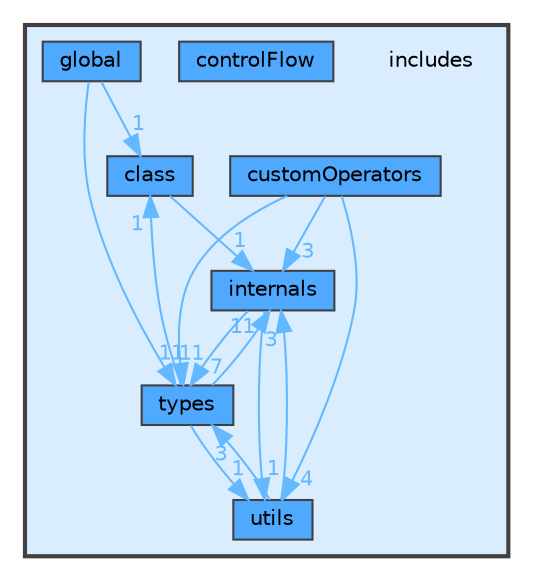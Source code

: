 digraph "includes"
{
 // LATEX_PDF_SIZE
  bgcolor="transparent";
  edge [fontname=Helvetica,fontsize=10,labelfontname=Helvetica,labelfontsize=10];
  node [fontname=Helvetica,fontsize=10,shape=box,height=0.2,width=0.4];
  compound=true
  subgraph clusterdir_09e761304027c904456130627fd4dcf5 {
    graph [ bgcolor="#daedff", pencolor="grey25", label="", fontname=Helvetica,fontsize=10 style="filled,bold", URL="dir_09e761304027c904456130627fd4dcf5.html",tooltip=""]
    dir_09e761304027c904456130627fd4dcf5 [shape=plaintext, label="includes"];
  dir_6b079f5d9ee168c5f829c0b23b1fe689 [label="class", fillcolor="#4ea9ff", color="grey25", style="filled", URL="dir_6b079f5d9ee168c5f829c0b23b1fe689.html",tooltip=""];
  dir_8d375deb229b82e698c2fec97bee04dc [label="controlFlow", fillcolor="#4ea9ff", color="grey25", style="filled", URL="dir_8d375deb229b82e698c2fec97bee04dc.html",tooltip=""];
  dir_1c63c3c191506360213175317bb3c1a3 [label="customOperators", fillcolor="#4ea9ff", color="grey25", style="filled", URL="dir_1c63c3c191506360213175317bb3c1a3.html",tooltip=""];
  dir_ab3240e1f48e07e7724fe257c5d3746b [label="global", fillcolor="#4ea9ff", color="grey25", style="filled", URL="dir_ab3240e1f48e07e7724fe257c5d3746b.html",tooltip=""];
  dir_a9d9b9bbf15479e3064110165d860e33 [label="internals", fillcolor="#4ea9ff", color="grey25", style="filled", URL="dir_a9d9b9bbf15479e3064110165d860e33.html",tooltip=""];
  dir_00373071588607d1d83d0faa600e52a0 [label="types", fillcolor="#4ea9ff", color="grey25", style="filled", URL="dir_00373071588607d1d83d0faa600e52a0.html",tooltip=""];
  dir_3f8feeb2fa3bd0d1b751b257ed9f12a2 [label="utils", fillcolor="#4ea9ff", color="grey25", style="filled", URL="dir_3f8feeb2fa3bd0d1b751b257ed9f12a2.html",tooltip=""];
  }
  dir_6b079f5d9ee168c5f829c0b23b1fe689->dir_a9d9b9bbf15479e3064110165d860e33 [headlabel="1", labeldistance=1.5 headhref="dir_000006_000020.html" href="dir_000006_000020.html" color="steelblue1" fontcolor="steelblue1"];
  dir_1c63c3c191506360213175317bb3c1a3->dir_00373071588607d1d83d0faa600e52a0 [headlabel="11", labeldistance=1.5 headhref="dir_000010_000042.html" href="dir_000010_000042.html" color="steelblue1" fontcolor="steelblue1"];
  dir_1c63c3c191506360213175317bb3c1a3->dir_3f8feeb2fa3bd0d1b751b257ed9f12a2 [headlabel="4", labeldistance=1.5 headhref="dir_000010_000047.html" href="dir_000010_000047.html" color="steelblue1" fontcolor="steelblue1"];
  dir_1c63c3c191506360213175317bb3c1a3->dir_a9d9b9bbf15479e3064110165d860e33 [headlabel="3", labeldistance=1.5 headhref="dir_000010_000020.html" href="dir_000010_000020.html" color="steelblue1" fontcolor="steelblue1"];
  dir_ab3240e1f48e07e7724fe257c5d3746b->dir_00373071588607d1d83d0faa600e52a0 [headlabel="11", labeldistance=1.5 headhref="dir_000017_000042.html" href="dir_000017_000042.html" color="steelblue1" fontcolor="steelblue1"];
  dir_ab3240e1f48e07e7724fe257c5d3746b->dir_6b079f5d9ee168c5f829c0b23b1fe689 [headlabel="1", labeldistance=1.5 headhref="dir_000017_000006.html" href="dir_000017_000006.html" color="steelblue1" fontcolor="steelblue1"];
  dir_a9d9b9bbf15479e3064110165d860e33->dir_00373071588607d1d83d0faa600e52a0 [headlabel="7", labeldistance=1.5 headhref="dir_000020_000042.html" href="dir_000020_000042.html" color="steelblue1" fontcolor="steelblue1"];
  dir_a9d9b9bbf15479e3064110165d860e33->dir_3f8feeb2fa3bd0d1b751b257ed9f12a2 [headlabel="1", labeldistance=1.5 headhref="dir_000020_000047.html" href="dir_000020_000047.html" color="steelblue1" fontcolor="steelblue1"];
  dir_00373071588607d1d83d0faa600e52a0->dir_3f8feeb2fa3bd0d1b751b257ed9f12a2 [headlabel="1", labeldistance=1.5 headhref="dir_000042_000047.html" href="dir_000042_000047.html" color="steelblue1" fontcolor="steelblue1"];
  dir_00373071588607d1d83d0faa600e52a0->dir_6b079f5d9ee168c5f829c0b23b1fe689 [headlabel="1", labeldistance=1.5 headhref="dir_000042_000006.html" href="dir_000042_000006.html" color="steelblue1" fontcolor="steelblue1"];
  dir_00373071588607d1d83d0faa600e52a0->dir_a9d9b9bbf15479e3064110165d860e33 [headlabel="11", labeldistance=1.5 headhref="dir_000042_000020.html" href="dir_000042_000020.html" color="steelblue1" fontcolor="steelblue1"];
  dir_3f8feeb2fa3bd0d1b751b257ed9f12a2->dir_00373071588607d1d83d0faa600e52a0 [headlabel="3", labeldistance=1.5 headhref="dir_000047_000042.html" href="dir_000047_000042.html" color="steelblue1" fontcolor="steelblue1"];
  dir_3f8feeb2fa3bd0d1b751b257ed9f12a2->dir_a9d9b9bbf15479e3064110165d860e33 [headlabel="3", labeldistance=1.5 headhref="dir_000047_000020.html" href="dir_000047_000020.html" color="steelblue1" fontcolor="steelblue1"];
}
